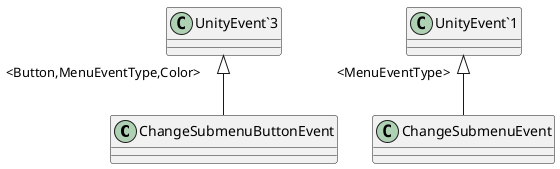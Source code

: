 @startuml
class ChangeSubmenuButtonEvent {
}
class ChangeSubmenuEvent {
}
"UnityEvent`3" "<Button,MenuEventType,Color>" <|-- ChangeSubmenuButtonEvent
"UnityEvent`1" "<MenuEventType>" <|-- ChangeSubmenuEvent
@enduml
